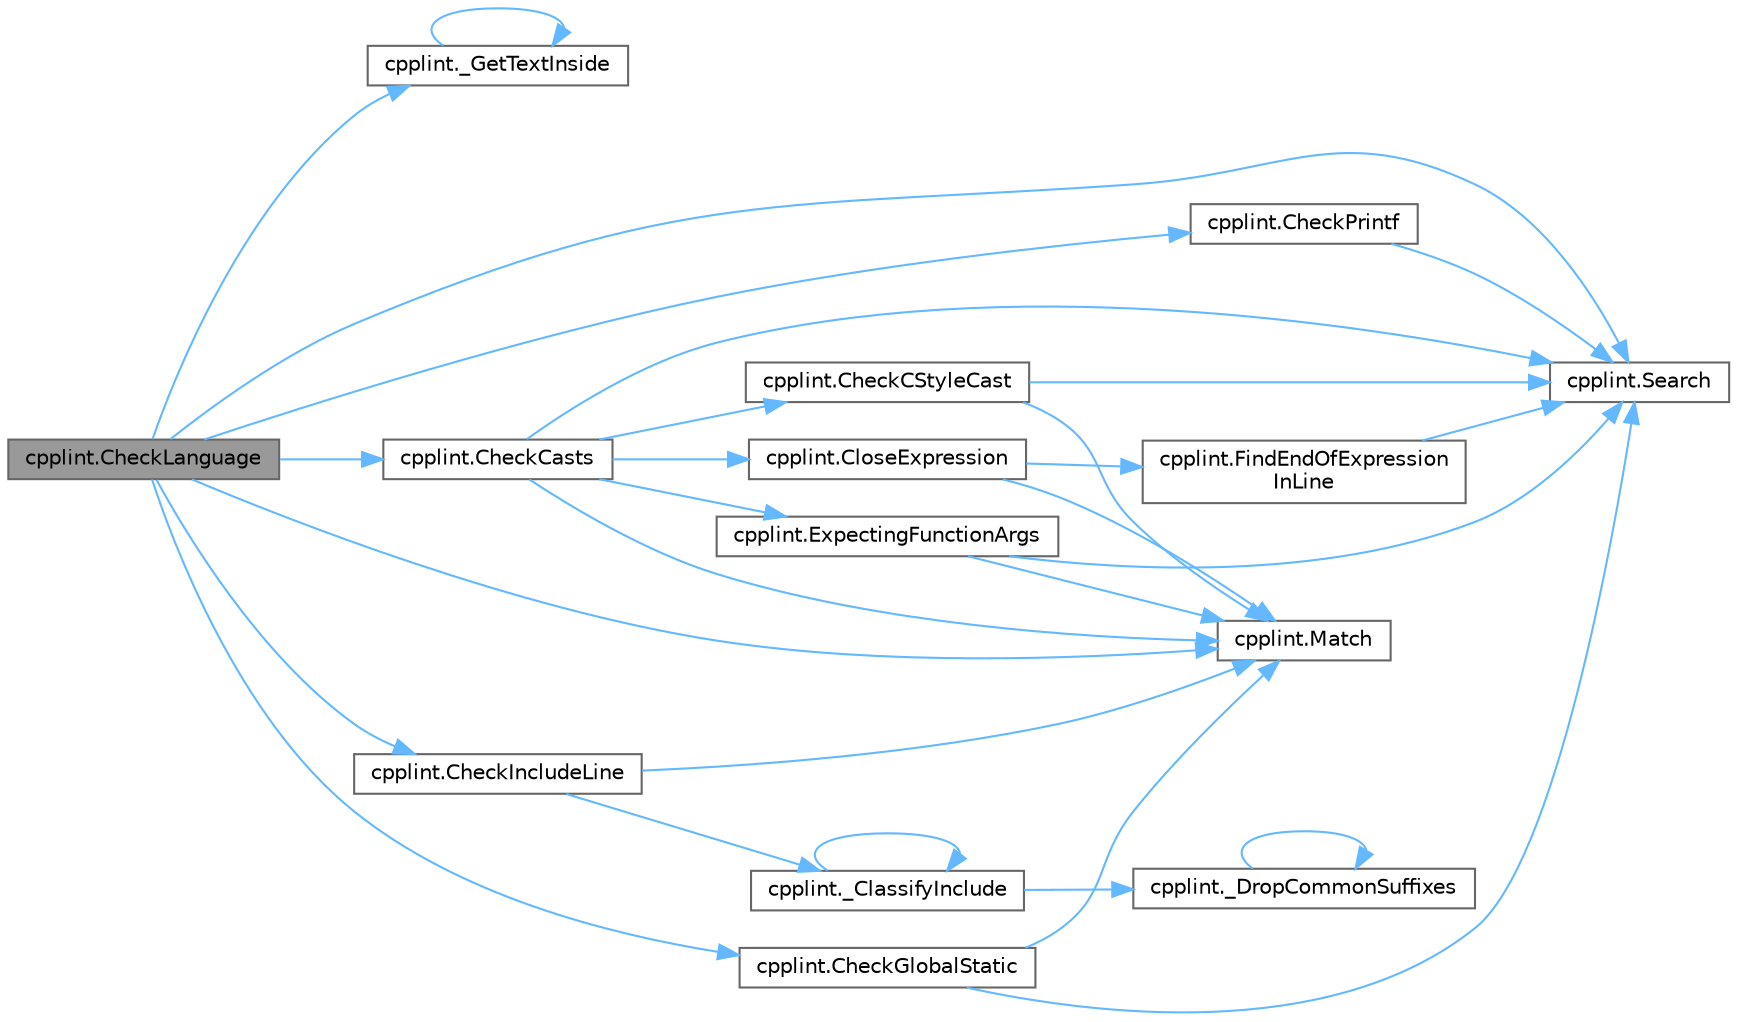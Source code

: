 digraph "cpplint.CheckLanguage"
{
 // LATEX_PDF_SIZE
  bgcolor="transparent";
  edge [fontname=Helvetica,fontsize=10,labelfontname=Helvetica,labelfontsize=10];
  node [fontname=Helvetica,fontsize=10,shape=box,height=0.2,width=0.4];
  rankdir="LR";
  Node1 [id="Node000001",label="cpplint.CheckLanguage",height=0.2,width=0.4,color="gray40", fillcolor="grey60", style="filled", fontcolor="black",tooltip=" "];
  Node1 -> Node2 [id="edge1_Node000001_Node000002",color="steelblue1",style="solid",tooltip=" "];
  Node2 [id="Node000002",label="cpplint._GetTextInside",height=0.2,width=0.4,color="grey40", fillcolor="white", style="filled",URL="$namespacecpplint.html#ad9b398db6acf917691203d15dc765d11",tooltip=" "];
  Node2 -> Node2 [id="edge2_Node000002_Node000002",color="steelblue1",style="solid",tooltip=" "];
  Node1 -> Node3 [id="edge3_Node000001_Node000003",color="steelblue1",style="solid",tooltip=" "];
  Node3 [id="Node000003",label="cpplint.CheckCasts",height=0.2,width=0.4,color="grey40", fillcolor="white", style="filled",URL="$namespacecpplint.html#a4623b4bbd2b8b5e9bd9fb344899dac98",tooltip=" "];
  Node3 -> Node4 [id="edge4_Node000003_Node000004",color="steelblue1",style="solid",tooltip=" "];
  Node4 [id="Node000004",label="cpplint.CheckCStyleCast",height=0.2,width=0.4,color="grey40", fillcolor="white", style="filled",URL="$namespacecpplint.html#a151aed5e7a392c99ead7f0ab4f9004b3",tooltip=" "];
  Node4 -> Node5 [id="edge5_Node000004_Node000005",color="steelblue1",style="solid",tooltip=" "];
  Node5 [id="Node000005",label="cpplint.Match",height=0.2,width=0.4,color="grey40", fillcolor="white", style="filled",URL="$namespacecpplint.html#aa0db7290fc6bd23f44b6602a6ae22738",tooltip=" "];
  Node4 -> Node6 [id="edge6_Node000004_Node000006",color="steelblue1",style="solid",tooltip=" "];
  Node6 [id="Node000006",label="cpplint.Search",height=0.2,width=0.4,color="grey40", fillcolor="white", style="filled",URL="$namespacecpplint.html#a515e256f8ccda50d15b9b7401f5264f7",tooltip=" "];
  Node3 -> Node7 [id="edge7_Node000003_Node000007",color="steelblue1",style="solid",tooltip=" "];
  Node7 [id="Node000007",label="cpplint.CloseExpression",height=0.2,width=0.4,color="grey40", fillcolor="white", style="filled",URL="$namespacecpplint.html#a1b6021bb43f15b2ba6d35664a529b9b2",tooltip=" "];
  Node7 -> Node8 [id="edge8_Node000007_Node000008",color="steelblue1",style="solid",tooltip=" "];
  Node8 [id="Node000008",label="cpplint.FindEndOfExpression\lInLine",height=0.2,width=0.4,color="grey40", fillcolor="white", style="filled",URL="$namespacecpplint.html#a9cc0677c6efe4f143ce3705136daf4be",tooltip=" "];
  Node8 -> Node6 [id="edge9_Node000008_Node000006",color="steelblue1",style="solid",tooltip=" "];
  Node7 -> Node5 [id="edge10_Node000007_Node000005",color="steelblue1",style="solid",tooltip=" "];
  Node3 -> Node9 [id="edge11_Node000003_Node000009",color="steelblue1",style="solid",tooltip=" "];
  Node9 [id="Node000009",label="cpplint.ExpectingFunctionArgs",height=0.2,width=0.4,color="grey40", fillcolor="white", style="filled",URL="$namespacecpplint.html#a161575a5016a22e21e335465a0129000",tooltip=" "];
  Node9 -> Node5 [id="edge12_Node000009_Node000005",color="steelblue1",style="solid",tooltip=" "];
  Node9 -> Node6 [id="edge13_Node000009_Node000006",color="steelblue1",style="solid",tooltip=" "];
  Node3 -> Node5 [id="edge14_Node000003_Node000005",color="steelblue1",style="solid",tooltip=" "];
  Node3 -> Node6 [id="edge15_Node000003_Node000006",color="steelblue1",style="solid",tooltip=" "];
  Node1 -> Node10 [id="edge16_Node000001_Node000010",color="steelblue1",style="solid",tooltip=" "];
  Node10 [id="Node000010",label="cpplint.CheckGlobalStatic",height=0.2,width=0.4,color="grey40", fillcolor="white", style="filled",URL="$namespacecpplint.html#a1f3918b9a5d2eeb29c905c2a5f26370e",tooltip=" "];
  Node10 -> Node5 [id="edge17_Node000010_Node000005",color="steelblue1",style="solid",tooltip=" "];
  Node10 -> Node6 [id="edge18_Node000010_Node000006",color="steelblue1",style="solid",tooltip=" "];
  Node1 -> Node11 [id="edge19_Node000001_Node000011",color="steelblue1",style="solid",tooltip=" "];
  Node11 [id="Node000011",label="cpplint.CheckIncludeLine",height=0.2,width=0.4,color="grey40", fillcolor="white", style="filled",URL="$namespacecpplint.html#a250112a79030e6bfd18609fe46eed793",tooltip=" "];
  Node11 -> Node12 [id="edge20_Node000011_Node000012",color="steelblue1",style="solid",tooltip=" "];
  Node12 [id="Node000012",label="cpplint._ClassifyInclude",height=0.2,width=0.4,color="grey40", fillcolor="white", style="filled",URL="$namespacecpplint.html#a1526090ecd95baf21204601e8debe02e",tooltip=" "];
  Node12 -> Node12 [id="edge21_Node000012_Node000012",color="steelblue1",style="solid",tooltip=" "];
  Node12 -> Node13 [id="edge22_Node000012_Node000013",color="steelblue1",style="solid",tooltip=" "];
  Node13 [id="Node000013",label="cpplint._DropCommonSuffixes",height=0.2,width=0.4,color="grey40", fillcolor="white", style="filled",URL="$namespacecpplint.html#a308db61b7f969d534458d7ff4199f084",tooltip=" "];
  Node13 -> Node13 [id="edge23_Node000013_Node000013",color="steelblue1",style="solid",tooltip=" "];
  Node11 -> Node5 [id="edge24_Node000011_Node000005",color="steelblue1",style="solid",tooltip=" "];
  Node1 -> Node14 [id="edge25_Node000001_Node000014",color="steelblue1",style="solid",tooltip=" "];
  Node14 [id="Node000014",label="cpplint.CheckPrintf",height=0.2,width=0.4,color="grey40", fillcolor="white", style="filled",URL="$namespacecpplint.html#a838fe53c34209d10266e4d74c34bc048",tooltip=" "];
  Node14 -> Node6 [id="edge26_Node000014_Node000006",color="steelblue1",style="solid",tooltip=" "];
  Node1 -> Node5 [id="edge27_Node000001_Node000005",color="steelblue1",style="solid",tooltip=" "];
  Node1 -> Node6 [id="edge28_Node000001_Node000006",color="steelblue1",style="solid",tooltip=" "];
}
